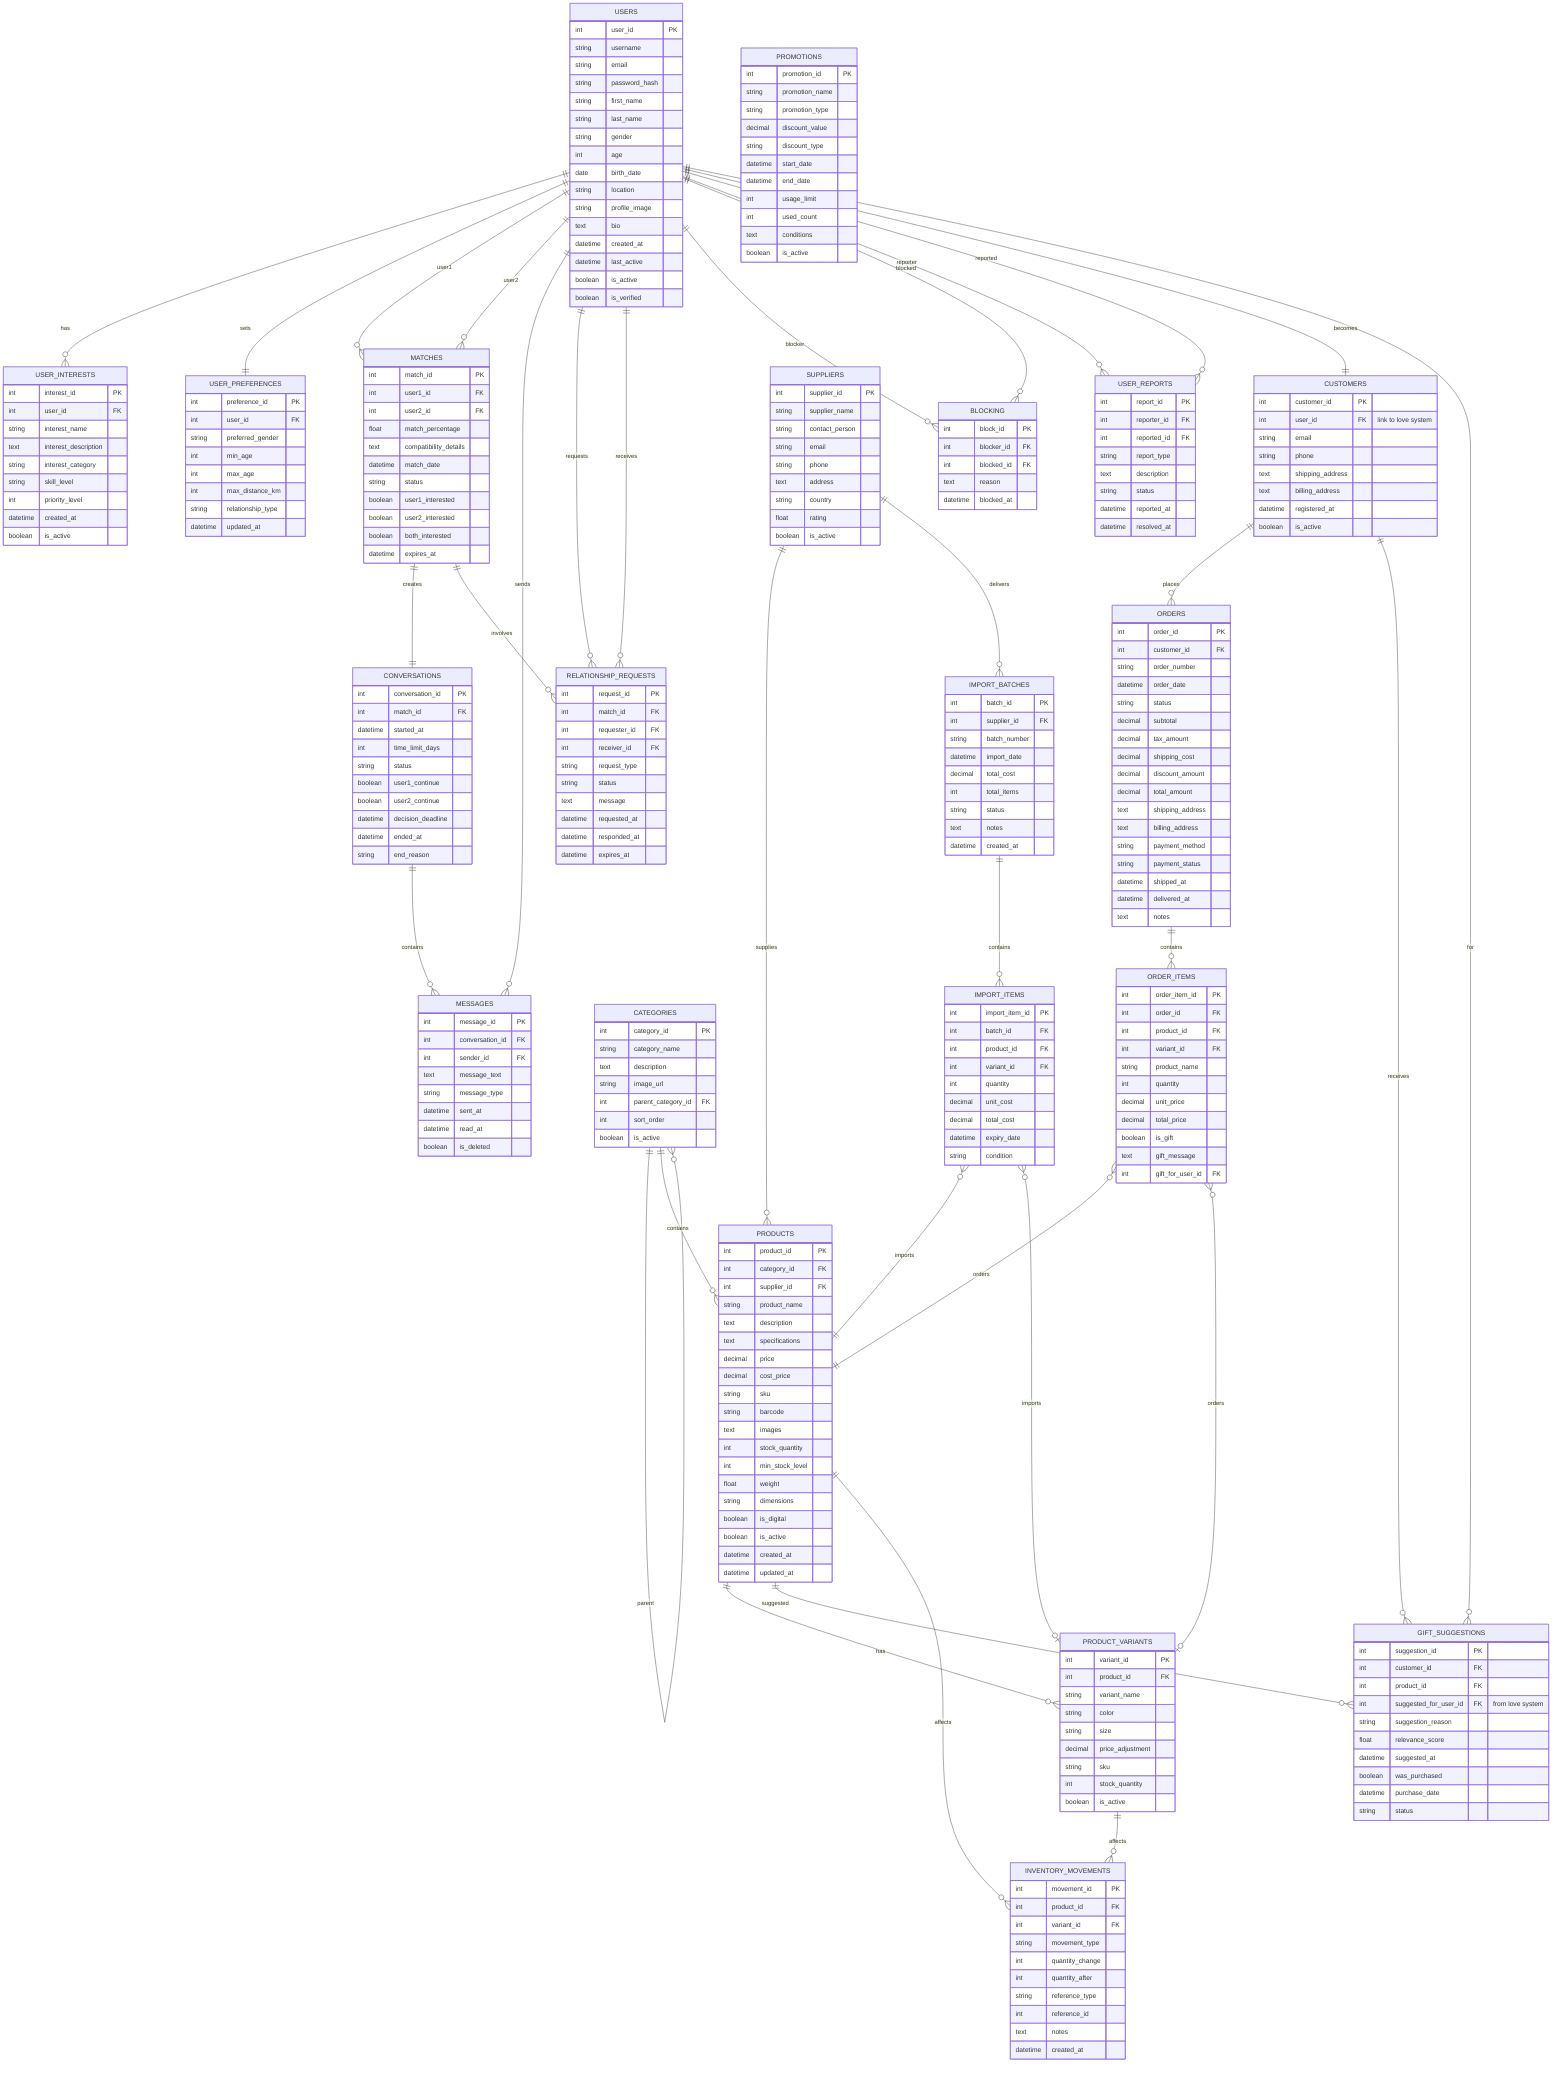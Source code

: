 erDiagram
    %% LOVE MATCHING SYSTEM
    USERS {
        int user_id PK
        string username
        string email
        string password_hash
        string first_name
        string last_name
        string gender
        int age
        date birth_date
        string location
        string profile_image
        text bio
        datetime created_at
        datetime last_active
        boolean is_active
        boolean is_verified
    }
    
    USER_INTERESTS {
        int interest_id PK
        int user_id FK
        string interest_name
        text interest_description
        string interest_category
        string skill_level
        int priority_level
        datetime created_at
        boolean is_active
    }
    
    USER_PREFERENCES {
        int preference_id PK
        int user_id FK
        string preferred_gender
        int min_age
        int max_age
        int max_distance_km
        string relationship_type
        datetime updated_at
    }
    
    MATCHES {
        int match_id PK
        int user1_id FK
        int user2_id FK
        float match_percentage
        text compatibility_details
        datetime match_date
        string status
        boolean user1_interested
        boolean user2_interested
        boolean both_interested
        datetime expires_at
    }
    
    CONVERSATIONS {
        int conversation_id PK
        int match_id FK
        datetime started_at
        int time_limit_days
        string status
        boolean user1_continue
        boolean user2_continue
        datetime decision_deadline
        datetime ended_at
        string end_reason
    }
    
    MESSAGES {
        int message_id PK
        int conversation_id FK
        int sender_id FK
        text message_text
        string message_type
        datetime sent_at
        datetime read_at
        boolean is_deleted
    }
    
    RELATIONSHIP_REQUESTS {
        int request_id PK
        int match_id FK
        int requester_id FK
        int receiver_id FK
        string request_type
        string status
        text message
        datetime requested_at
        datetime responded_at
        datetime expires_at
    }
    
    BLOCKING {
        int block_id PK
        int blocker_id FK
        int blocked_id FK
        text reason
        datetime blocked_at
    }
    
    USER_REPORTS {
        int report_id PK
        int reporter_id FK
        int reported_id FK
        string report_type
        text description
        string status
        datetime reported_at
        datetime resolved_at
    }
    
    %% E-COMMERCE SYSTEM
    CUSTOMERS {
        int customer_id PK
        int user_id FK "link to love system"
        string email
        string phone
        text shipping_address
        text billing_address
        datetime registered_at
        boolean is_active
    }
    
    CATEGORIES {
        int category_id PK
        string category_name
        text description
        string image_url
        int parent_category_id FK
        int sort_order
        boolean is_active
    }
    
    SUPPLIERS {
        int supplier_id PK
        string supplier_name
        string contact_person
        string email
        string phone
        text address
        string country
        float rating
        boolean is_active
    }
    
    PRODUCTS {
        int product_id PK
        int category_id FK
        int supplier_id FK
        string product_name
        text description
        text specifications
        decimal price
        decimal cost_price
        string sku
        string barcode
        text images
        int stock_quantity
        int min_stock_level
        float weight
        string dimensions
        boolean is_digital
        boolean is_active
        datetime created_at
        datetime updated_at
    }
    
    PRODUCT_VARIANTS {
        int variant_id PK
        int product_id FK
        string variant_name
        string color
        string size
        decimal price_adjustment
        string sku
        int stock_quantity
        boolean is_active
    }
    
    IMPORT_BATCHES {
        int batch_id PK
        int supplier_id FK
        string batch_number
        datetime import_date
        decimal total_cost
        int total_items
        string status
        text notes
        datetime created_at
    }
    
    IMPORT_ITEMS {
        int import_item_id PK
        int batch_id FK
        int product_id FK
        int variant_id FK
        int quantity
        decimal unit_cost
        decimal total_cost
        datetime expiry_date
        string condition
    }
    
    ORDERS {
        int order_id PK
        int customer_id FK
        string order_number
        datetime order_date
        string status
        decimal subtotal
        decimal tax_amount
        decimal shipping_cost
        decimal discount_amount
        decimal total_amount
        text shipping_address
        text billing_address
        string payment_method
        string payment_status
        datetime shipped_at
        datetime delivered_at
        text notes
    }
    
    ORDER_ITEMS {
        int order_item_id PK
        int order_id FK
        int product_id FK
        int variant_id FK
        string product_name
        int quantity
        decimal unit_price
        decimal total_price
        boolean is_gift
        text gift_message
        int gift_for_user_id FK
    }
    
    GIFT_SUGGESTIONS {
        int suggestion_id PK
        int customer_id FK
        int product_id FK
        int suggested_for_user_id FK "from love system"
        string suggestion_reason
        float relevance_score
        datetime suggested_at
        boolean was_purchased
        datetime purchase_date
        string status
    }
    
    INVENTORY_MOVEMENTS {
        int movement_id PK
        int product_id FK
        int variant_id FK
        string movement_type
        int quantity_change
        int quantity_after
        string reference_type
        int reference_id
        text notes
        datetime created_at
    }
    
    PROMOTIONS {
        int promotion_id PK
        string promotion_name
        string promotion_type
        decimal discount_value
        string discount_type
        datetime start_date
        datetime end_date
        int usage_limit
        int used_count
        text conditions
        boolean is_active
    }
    
    %% LOVE SYSTEM RELATIONSHIPS
    USERS ||--o{ USER_INTERESTS : "has"
    USERS ||--|| USER_PREFERENCES : "sets"
    USERS ||--o{ MATCHES : "user1"
    USERS ||--o{ MATCHES : "user2"
    MATCHES ||--|| CONVERSATIONS : "creates"
    CONVERSATIONS ||--o{ MESSAGES : "contains"
    USERS ||--o{ MESSAGES : "sends"
    MATCHES ||--o{ RELATIONSHIP_REQUESTS : "involves"
    USERS ||--o{ RELATIONSHIP_REQUESTS : "requests"
    USERS ||--o{ RELATIONSHIP_REQUESTS : "receives"
    USERS ||--o{ BLOCKING : "blocker"
    USERS ||--o{ BLOCKING : "blocked"
    USERS ||--o{ USER_REPORTS : "reporter"
    USERS ||--o{ USER_REPORTS : "reported"
    
    %% E-COMMERCE RELATIONSHIPS
    USERS ||--|| CUSTOMERS : "becomes"
    CATEGORIES ||--o{ CATEGORIES : "parent"
    CATEGORIES ||--o{ PRODUCTS : "contains"
    SUPPLIERS ||--o{ PRODUCTS : "supplies"
    SUPPLIERS ||--o{ IMPORT_BATCHES : "delivers"
    PRODUCTS ||--o{ PRODUCT_VARIANTS : "has"
    IMPORT_BATCHES ||--o{ IMPORT_ITEMS : "contains"
    IMPORT_ITEMS }o--|| PRODUCTS : "imports"
    IMPORT_ITEMS }o--o| PRODUCT_VARIANTS : "imports"
    CUSTOMERS ||--o{ ORDERS : "places"
    ORDERS ||--o{ ORDER_ITEMS : "contains"
    ORDER_ITEMS }o--|| PRODUCTS : "orders"
    ORDER_ITEMS }o--o| PRODUCT_VARIANTS : "orders"
    CUSTOMERS ||--o{ GIFT_SUGGESTIONS : "receives"
    PRODUCTS ||--o{ GIFT_SUGGESTIONS : "suggested"
    USERS ||--o{ GIFT_SUGGESTIONS : "for"
    PRODUCTS ||--o{ INVENTORY_MOVEMENTS : "affects"
    PRODUCT_VARIANTS ||--o{ INVENTORY_MOVEMENTS : "affects"